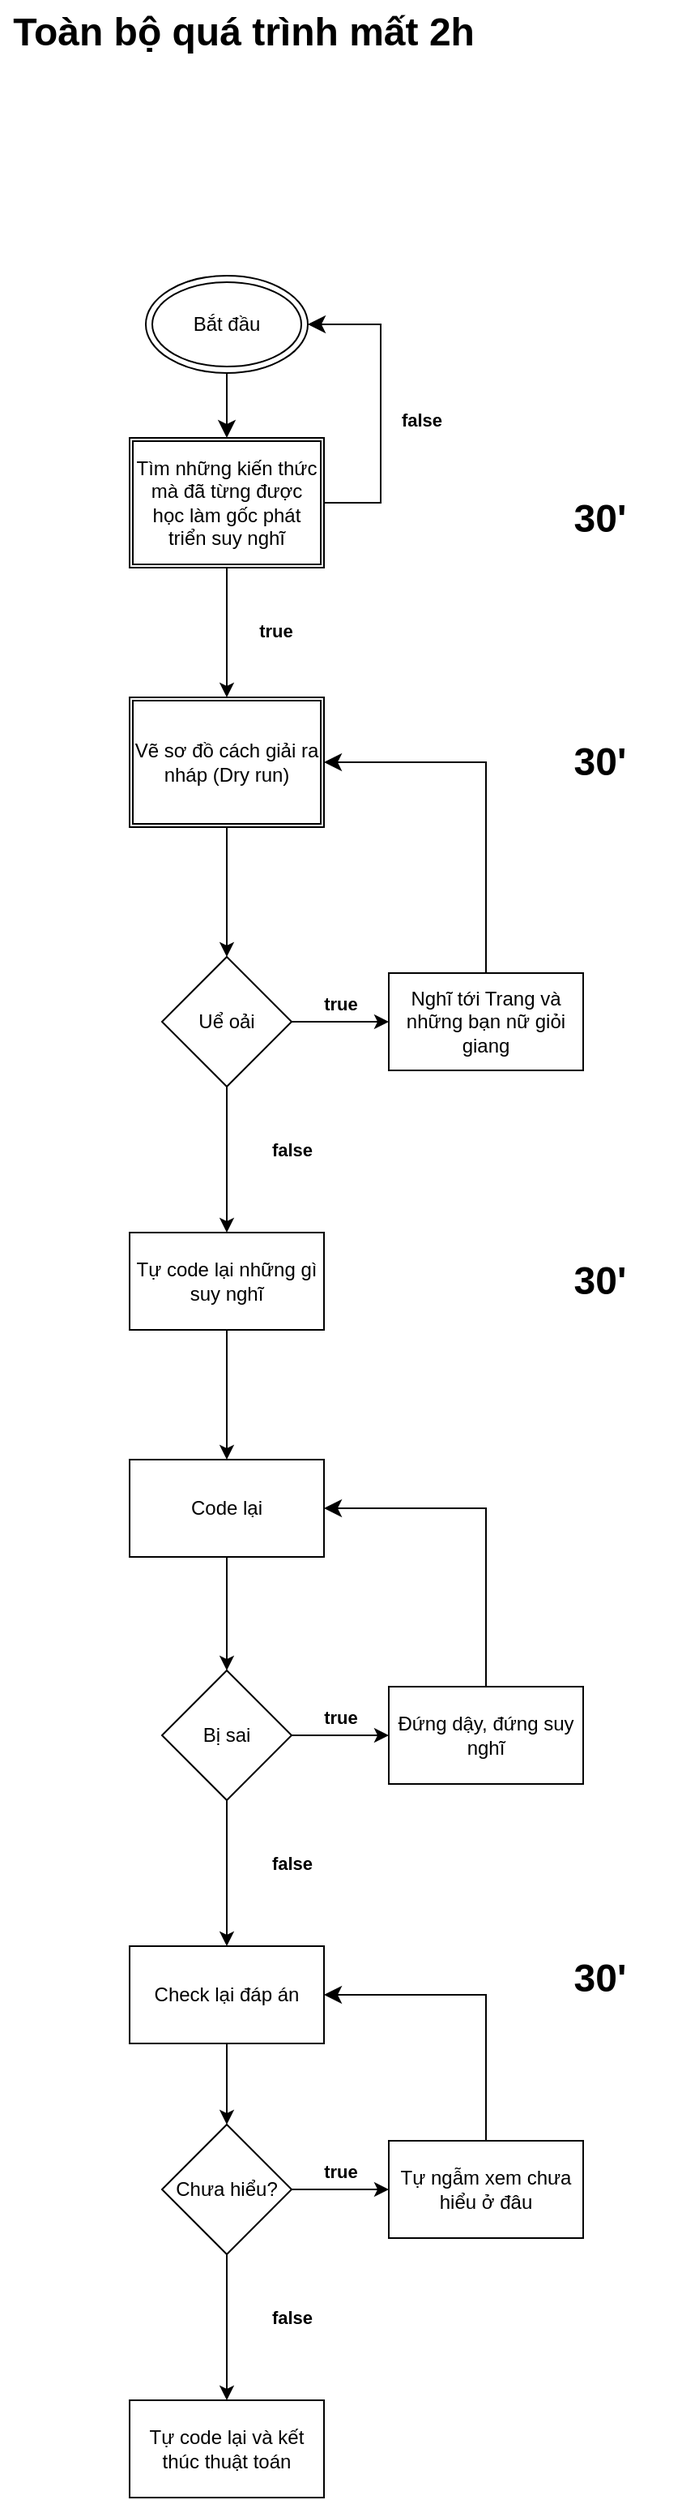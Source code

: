 <mxfile>
    <diagram id="ArlnivoYiii8AYbS8hyW" name="Page-1">
        <mxGraphModel dx="1139" dy="735" grid="1" gridSize="10" guides="1" tooltips="1" connect="1" arrows="1" fold="1" page="1" pageScale="1" pageWidth="850" pageHeight="1100" math="0" shadow="0">
            <root>
                <mxCell id="0"/>
                <mxCell id="1" parent="0"/>
                <mxCell id="2" value="Bắt đầu" style="ellipse;shape=doubleEllipse;whiteSpace=wrap;html=1;" parent="1" vertex="1">
                    <mxGeometry x="280" y="200" width="100" height="60" as="geometry"/>
                </mxCell>
                <mxCell id="5" value="" style="edgeStyle=none;html=1;" parent="1" source="3" target="4" edge="1">
                    <mxGeometry relative="1" as="geometry"/>
                </mxCell>
                <mxCell id="3" value="Tìm những kiến thức mà đã từng được học làm gốc phát triển suy nghĩ" style="shape=ext;double=1;rounded=0;whiteSpace=wrap;html=1;" parent="1" vertex="1">
                    <mxGeometry x="270" y="300" width="120" height="80" as="geometry"/>
                </mxCell>
                <mxCell id="10" value="" style="edgeStyle=none;html=1;" parent="1" source="4" target="9" edge="1">
                    <mxGeometry relative="1" as="geometry"/>
                </mxCell>
                <mxCell id="4" value="Vẽ sơ đồ cách giải ra nháp (Dry run)" style="shape=ext;double=1;rounded=0;whiteSpace=wrap;html=1;" parent="1" vertex="1">
                    <mxGeometry x="270" y="460" width="120" height="80" as="geometry"/>
                </mxCell>
                <mxCell id="8" value="" style="edgeStyle=elbowEdgeStyle;elbow=horizontal;endArrow=classic;html=1;curved=0;rounded=0;endSize=8;startSize=8;exitX=1;exitY=0.5;exitDx=0;exitDy=0;entryX=1;entryY=0.5;entryDx=0;entryDy=0;" parent="1" source="3" target="2" edge="1">
                    <mxGeometry width="50" height="50" relative="1" as="geometry">
                        <mxPoint x="400" y="400" as="sourcePoint"/>
                        <mxPoint x="450" y="240" as="targetPoint"/>
                        <Array as="points">
                            <mxPoint x="425" y="330"/>
                        </Array>
                    </mxGeometry>
                </mxCell>
                <mxCell id="12" value="" style="edgeStyle=none;html=1;" parent="1" source="9" target="11" edge="1">
                    <mxGeometry relative="1" as="geometry"/>
                </mxCell>
                <mxCell id="28" value="" style="edgeStyle=none;html=1;fontSize=11;" parent="1" source="9" target="27" edge="1">
                    <mxGeometry relative="1" as="geometry"/>
                </mxCell>
                <mxCell id="9" value="Uể oải" style="rhombus;whiteSpace=wrap;html=1;rounded=0;" parent="1" vertex="1">
                    <mxGeometry x="290" y="620" width="80" height="80" as="geometry"/>
                </mxCell>
                <mxCell id="11" value="Nghĩ tới Trang và những bạn nữ giỏi giang" style="rounded=0;whiteSpace=wrap;html=1;" parent="1" vertex="1">
                    <mxGeometry x="430" y="630" width="120" height="60" as="geometry"/>
                </mxCell>
                <mxCell id="13" value="" style="edgeStyle=elbowEdgeStyle;elbow=horizontal;endArrow=classic;html=1;curved=0;rounded=0;endSize=8;startSize=8;exitX=0.5;exitY=0;exitDx=0;exitDy=0;entryX=1;entryY=0.5;entryDx=0;entryDy=0;" parent="1" source="11" target="4" edge="1">
                    <mxGeometry width="50" height="50" relative="1" as="geometry">
                        <mxPoint x="400" y="570" as="sourcePoint"/>
                        <mxPoint x="450" y="520" as="targetPoint"/>
                        <Array as="points">
                            <mxPoint x="490" y="580"/>
                        </Array>
                    </mxGeometry>
                </mxCell>
                <mxCell id="17" value="&lt;font style=&quot;font-size: 11px;&quot;&gt;true&lt;/font&gt;" style="text;strokeColor=none;fillColor=none;html=1;fontSize=24;fontStyle=1;verticalAlign=middle;align=center;" parent="1" vertex="1">
                    <mxGeometry x="380" y="640" width="40" height="10" as="geometry"/>
                </mxCell>
                <mxCell id="21" value="&lt;font style=&quot;font-size: 11px;&quot;&gt;true&lt;/font&gt;" style="text;strokeColor=none;fillColor=none;html=1;fontSize=24;fontStyle=1;verticalAlign=middle;align=center;" parent="1" vertex="1">
                    <mxGeometry x="340" y="410" width="40" height="10" as="geometry"/>
                </mxCell>
                <mxCell id="25" value="&lt;font style=&quot;font-size: 11px;&quot;&gt;false&lt;br&gt;&lt;/font&gt;" style="text;strokeColor=none;fillColor=none;html=1;fontSize=24;fontStyle=1;verticalAlign=middle;align=center;" parent="1" vertex="1">
                    <mxGeometry x="430" y="280" width="40" height="10" as="geometry"/>
                </mxCell>
                <mxCell id="26" value="&lt;font style=&quot;font-size: 11px;&quot;&gt;false&lt;br&gt;&lt;/font&gt;" style="text;strokeColor=none;fillColor=none;html=1;fontSize=24;fontStyle=1;verticalAlign=middle;align=center;" parent="1" vertex="1">
                    <mxGeometry x="350" y="730" width="40" height="10" as="geometry"/>
                </mxCell>
                <mxCell id="30" value="" style="edgeStyle=none;html=1;fontSize=11;" parent="1" source="27" target="29" edge="1">
                    <mxGeometry relative="1" as="geometry"/>
                </mxCell>
                <mxCell id="27" value="Tự code lại những gì suy nghĩ" style="whiteSpace=wrap;html=1;rounded=0;" parent="1" vertex="1">
                    <mxGeometry x="270" y="790" width="120" height="60" as="geometry"/>
                </mxCell>
                <mxCell id="32" value="" style="edgeStyle=none;html=1;fontSize=11;" parent="1" source="29" target="31" edge="1">
                    <mxGeometry relative="1" as="geometry"/>
                </mxCell>
                <mxCell id="29" value="Code lại" style="whiteSpace=wrap;html=1;rounded=0;" parent="1" vertex="1">
                    <mxGeometry x="270" y="930" width="120" height="60" as="geometry"/>
                </mxCell>
                <mxCell id="34" value="" style="edgeStyle=none;html=1;fontSize=11;" parent="1" source="31" target="33" edge="1">
                    <mxGeometry relative="1" as="geometry"/>
                </mxCell>
                <mxCell id="38" value="" style="edgeStyle=none;html=1;fontSize=11;" parent="1" source="31" target="37" edge="1">
                    <mxGeometry relative="1" as="geometry"/>
                </mxCell>
                <mxCell id="31" value="Bị sai" style="rhombus;whiteSpace=wrap;html=1;rounded=0;" parent="1" vertex="1">
                    <mxGeometry x="290" y="1060" width="80" height="80" as="geometry"/>
                </mxCell>
                <mxCell id="33" value="Đứng dậy, đứng suy nghĩ" style="whiteSpace=wrap;html=1;rounded=0;" parent="1" vertex="1">
                    <mxGeometry x="430" y="1070" width="120" height="60" as="geometry"/>
                </mxCell>
                <mxCell id="36" value="" style="edgeStyle=elbowEdgeStyle;elbow=horizontal;endArrow=classic;html=1;curved=0;rounded=0;endSize=8;startSize=8;fontSize=11;exitX=0.5;exitY=0;exitDx=0;exitDy=0;entryX=1;entryY=0.5;entryDx=0;entryDy=0;" parent="1" source="33" target="29" edge="1">
                    <mxGeometry width="50" height="50" relative="1" as="geometry">
                        <mxPoint x="400" y="940" as="sourcePoint"/>
                        <mxPoint x="450" y="890" as="targetPoint"/>
                        <Array as="points">
                            <mxPoint x="490" y="970"/>
                        </Array>
                    </mxGeometry>
                </mxCell>
                <mxCell id="47" style="edgeStyle=none;html=1;exitX=0.5;exitY=1;exitDx=0;exitDy=0;" edge="1" parent="1" source="37" target="42">
                    <mxGeometry relative="1" as="geometry"/>
                </mxCell>
                <mxCell id="37" value="Check lại đáp án" style="whiteSpace=wrap;html=1;rounded=0;" parent="1" vertex="1">
                    <mxGeometry x="270" y="1230" width="120" height="60" as="geometry"/>
                </mxCell>
                <mxCell id="39" value="" style="edgeStyle=segmentEdgeStyle;endArrow=classic;html=1;curved=0;rounded=0;endSize=8;startSize=8;exitX=0.5;exitY=1;exitDx=0;exitDy=0;entryX=0.5;entryY=0;entryDx=0;entryDy=0;" edge="1" parent="1" source="2" target="3">
                    <mxGeometry width="50" height="50" relative="1" as="geometry">
                        <mxPoint x="400" y="470" as="sourcePoint"/>
                        <mxPoint x="450" y="420" as="targetPoint"/>
                    </mxGeometry>
                </mxCell>
                <mxCell id="40" value="&lt;font style=&quot;font-size: 11px;&quot;&gt;true&lt;/font&gt;" style="text;strokeColor=none;fillColor=none;html=1;fontSize=24;fontStyle=1;verticalAlign=middle;align=center;" vertex="1" parent="1">
                    <mxGeometry x="380" y="1080" width="40" height="10" as="geometry"/>
                </mxCell>
                <mxCell id="44" value="" style="edgeStyle=none;html=1;" edge="1" parent="1" source="42" target="43">
                    <mxGeometry relative="1" as="geometry"/>
                </mxCell>
                <mxCell id="53" value="" style="edgeStyle=none;html=1;" edge="1" parent="1" source="42" target="52">
                    <mxGeometry relative="1" as="geometry"/>
                </mxCell>
                <mxCell id="42" value="Chưa hiểu?" style="rhombus;whiteSpace=wrap;html=1;rounded=0;" vertex="1" parent="1">
                    <mxGeometry x="290" y="1340" width="80" height="80" as="geometry"/>
                </mxCell>
                <mxCell id="43" value="Tự ngẫm xem chưa hiểu ở đâu" style="whiteSpace=wrap;html=1;rounded=0;" vertex="1" parent="1">
                    <mxGeometry x="430" y="1350" width="120" height="60" as="geometry"/>
                </mxCell>
                <mxCell id="46" value="" style="edgeStyle=elbowEdgeStyle;elbow=horizontal;endArrow=classic;html=1;curved=0;rounded=0;endSize=8;startSize=8;exitX=0.5;exitY=0;exitDx=0;exitDy=0;entryX=1;entryY=0.5;entryDx=0;entryDy=0;" edge="1" parent="1" source="43" target="37">
                    <mxGeometry width="50" height="50" relative="1" as="geometry">
                        <mxPoint x="400" y="1210" as="sourcePoint"/>
                        <mxPoint x="450" y="1160" as="targetPoint"/>
                        <Array as="points">
                            <mxPoint x="490" y="1260"/>
                        </Array>
                    </mxGeometry>
                </mxCell>
                <mxCell id="48" value="&lt;font style=&quot;font-size: 11px;&quot;&gt;true&lt;/font&gt;" style="text;strokeColor=none;fillColor=none;html=1;fontSize=24;fontStyle=1;verticalAlign=middle;align=center;" vertex="1" parent="1">
                    <mxGeometry x="380" y="1360" width="40" height="10" as="geometry"/>
                </mxCell>
                <mxCell id="49" value="&lt;font style=&quot;font-size: 11px;&quot;&gt;false&lt;br&gt;&lt;/font&gt;" style="text;strokeColor=none;fillColor=none;html=1;fontSize=24;fontStyle=1;verticalAlign=middle;align=center;" vertex="1" parent="1">
                    <mxGeometry x="350" y="1450" width="40" height="10" as="geometry"/>
                </mxCell>
                <mxCell id="50" value="&lt;font style=&quot;font-size: 11px;&quot;&gt;false&lt;br&gt;&lt;/font&gt;" style="text;strokeColor=none;fillColor=none;html=1;fontSize=24;fontStyle=1;verticalAlign=middle;align=center;" vertex="1" parent="1">
                    <mxGeometry x="350" y="1170" width="40" height="10" as="geometry"/>
                </mxCell>
                <mxCell id="52" value="Tự code lại và kết thúc thuật toán" style="whiteSpace=wrap;html=1;rounded=0;" vertex="1" parent="1">
                    <mxGeometry x="270" y="1510" width="120" height="60" as="geometry"/>
                </mxCell>
                <mxCell id="54" value="Toàn bộ quá trình mất 2h" style="text;strokeColor=none;fillColor=none;html=1;fontSize=24;fontStyle=1;verticalAlign=middle;align=center;" vertex="1" parent="1">
                    <mxGeometry x="190" y="30" width="300" height="40" as="geometry"/>
                </mxCell>
                <mxCell id="55" value="30'" style="text;strokeColor=none;fillColor=none;html=1;fontSize=24;fontStyle=1;verticalAlign=middle;align=center;" vertex="1" parent="1">
                    <mxGeometry x="510" y="330" width="100" height="40" as="geometry"/>
                </mxCell>
                <mxCell id="56" value="30'" style="text;strokeColor=none;fillColor=none;html=1;fontSize=24;fontStyle=1;verticalAlign=middle;align=center;" vertex="1" parent="1">
                    <mxGeometry x="510" y="1230" width="100" height="40" as="geometry"/>
                </mxCell>
                <mxCell id="57" value="30'" style="text;strokeColor=none;fillColor=none;html=1;fontSize=24;fontStyle=1;verticalAlign=middle;align=center;" vertex="1" parent="1">
                    <mxGeometry x="510" y="800" width="100" height="40" as="geometry"/>
                </mxCell>
                <mxCell id="58" value="30'" style="text;strokeColor=none;fillColor=none;html=1;fontSize=24;fontStyle=1;verticalAlign=middle;align=center;" vertex="1" parent="1">
                    <mxGeometry x="510" y="480" width="100" height="40" as="geometry"/>
                </mxCell>
            </root>
        </mxGraphModel>
    </diagram>
</mxfile>
